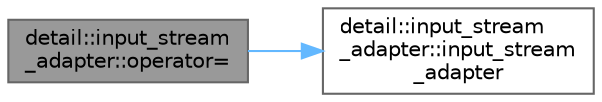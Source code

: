 digraph "detail::input_stream_adapter::operator="
{
 // INTERACTIVE_SVG=YES
 // LATEX_PDF_SIZE
  bgcolor="transparent";
  edge [fontname=Helvetica,fontsize=10,labelfontname=Helvetica,labelfontsize=10];
  node [fontname=Helvetica,fontsize=10,shape=box,height=0.2,width=0.4];
  rankdir="LR";
  Node1 [id="Node000001",label="detail::input_stream\l_adapter::operator=",height=0.2,width=0.4,color="gray40", fillcolor="grey60", style="filled", fontcolor="black",tooltip=" "];
  Node1 -> Node2 [id="edge1_Node000001_Node000002",color="steelblue1",style="solid",tooltip=" "];
  Node2 [id="Node000002",label="detail::input_stream\l_adapter::input_stream\l_adapter",height=0.2,width=0.4,color="grey40", fillcolor="white", style="filled",URL="$classdetail_1_1input__stream__adapter.html#af54f59dab29bafc1a6816cd9076ed302",tooltip=" "];
}
